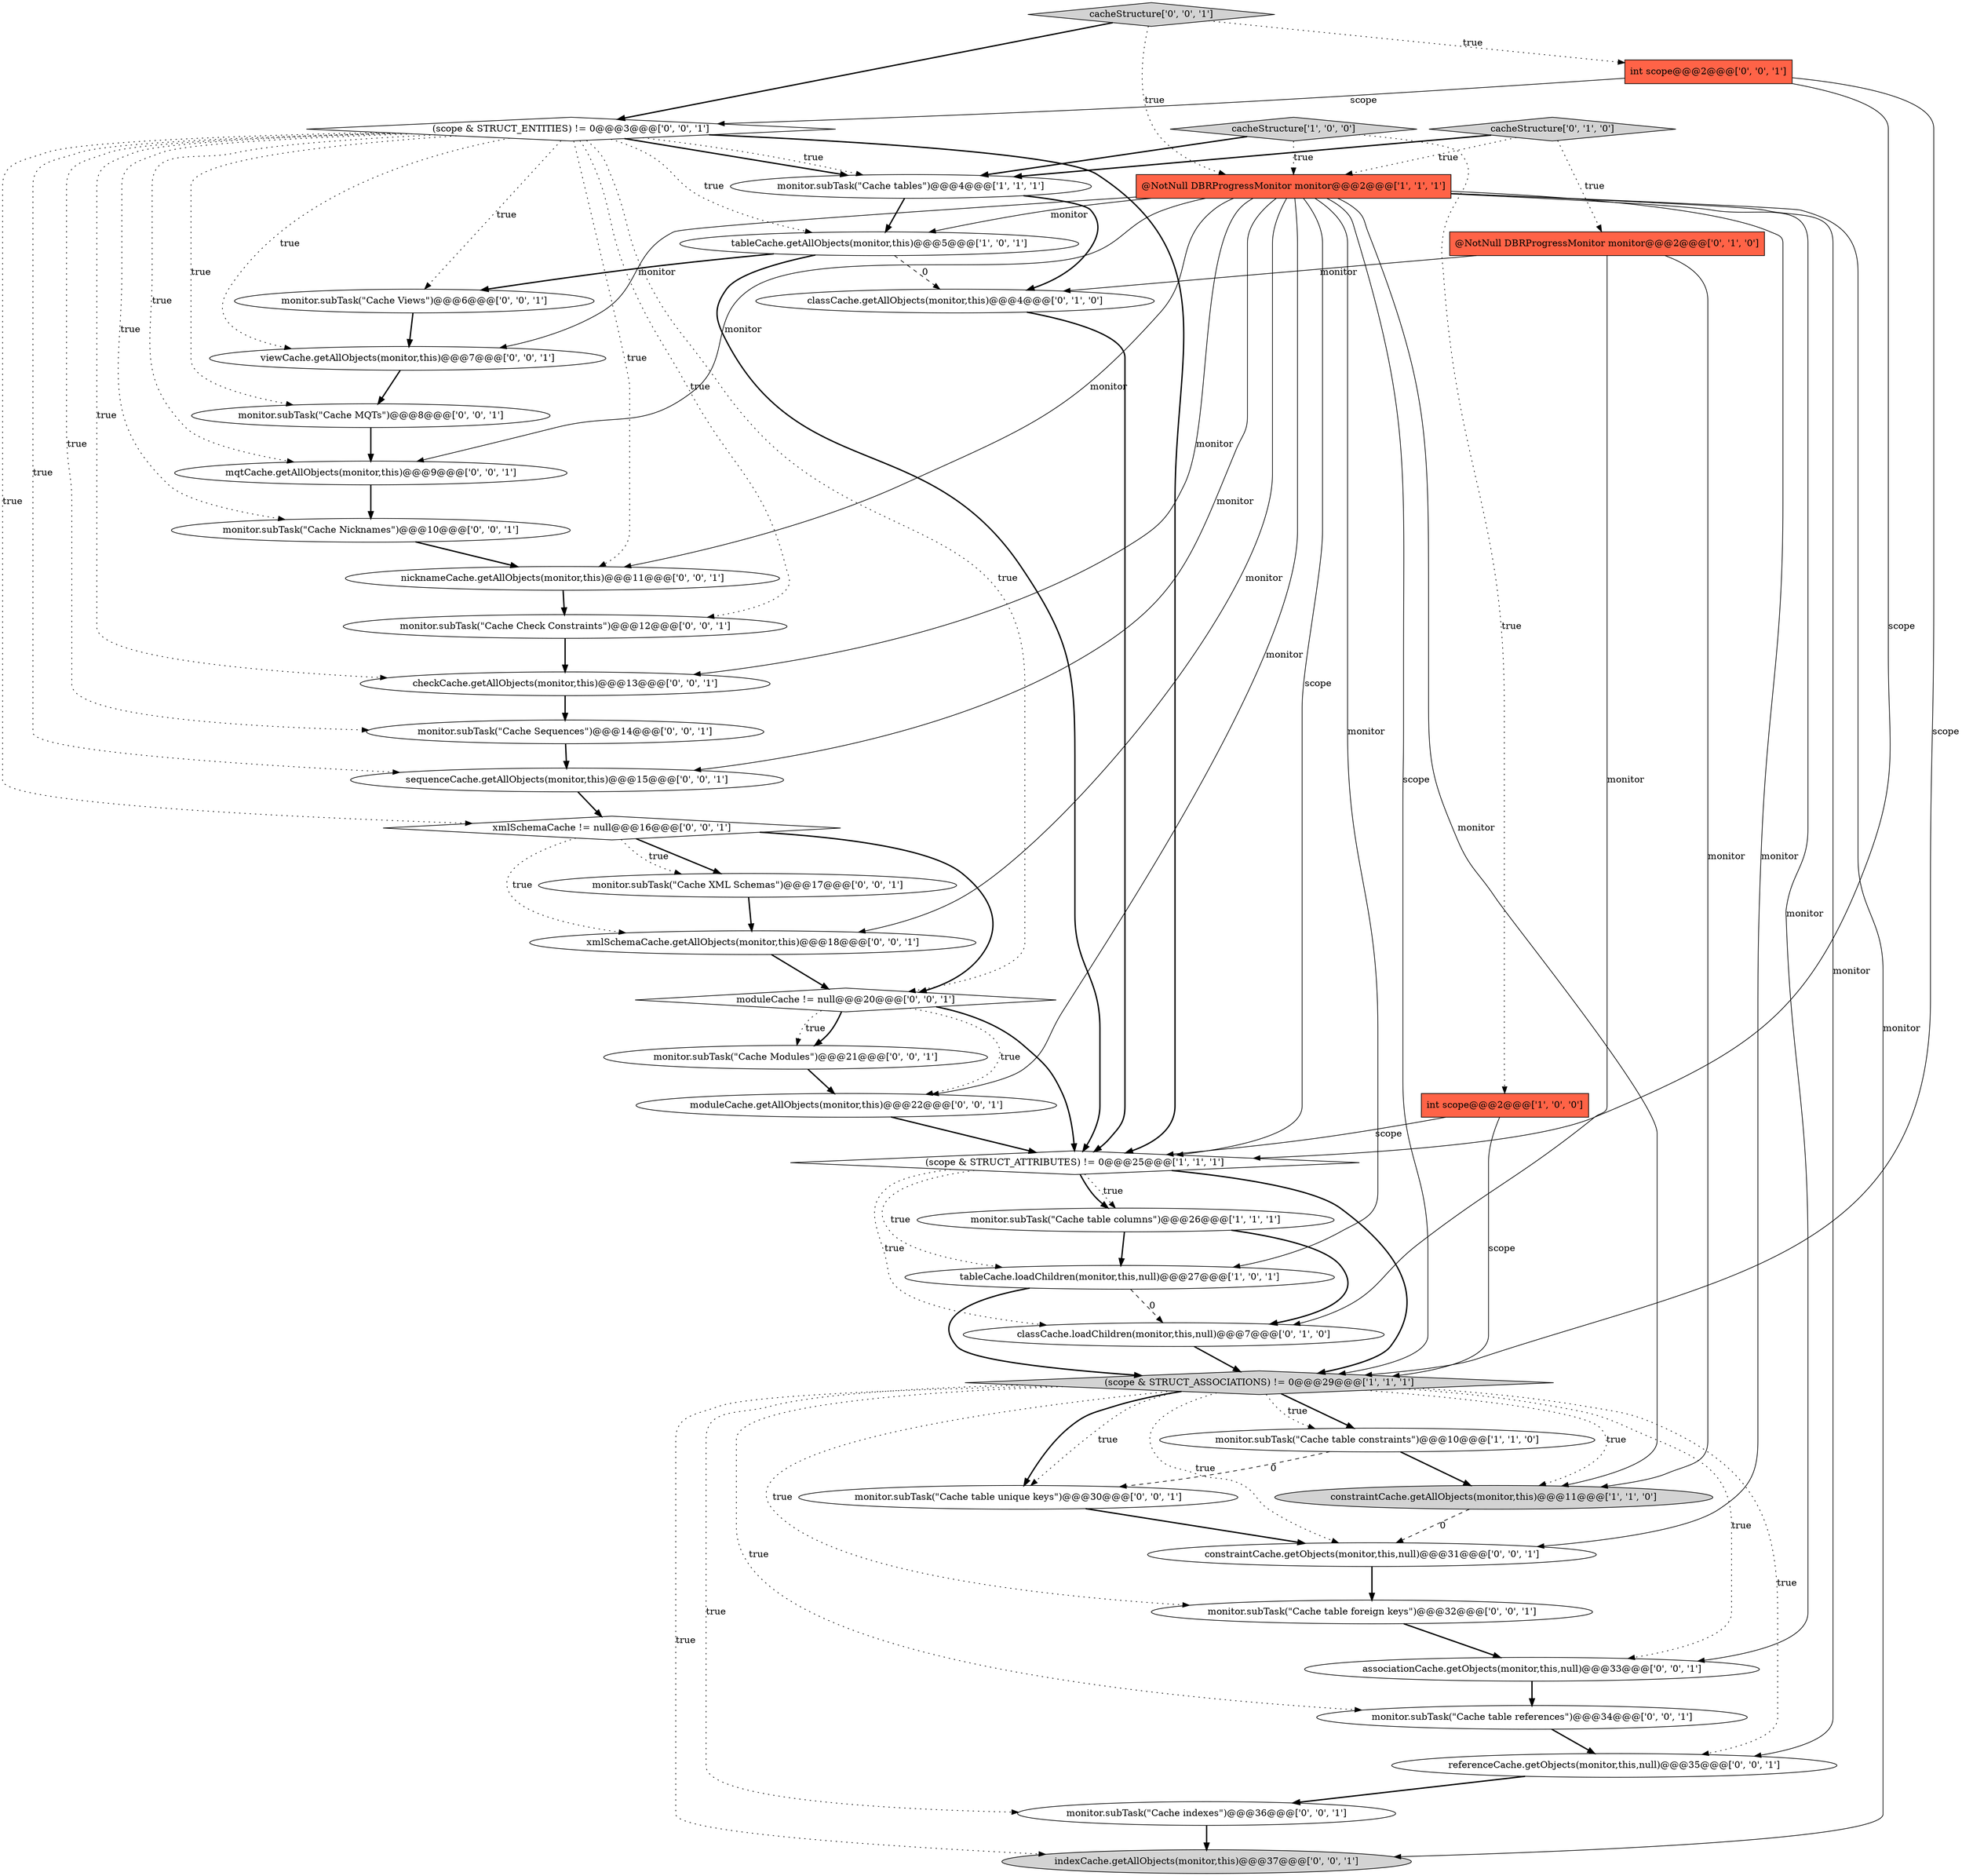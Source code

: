 digraph {
13 [style = filled, label = "cacheStructure['0', '1', '0']", fillcolor = lightgray, shape = diamond image = "AAA0AAABBB2BBB"];
4 [style = filled, label = "tableCache.loadChildren(monitor,this,null)@@@27@@@['1', '0', '1']", fillcolor = white, shape = ellipse image = "AAA0AAABBB1BBB"];
18 [style = filled, label = "moduleCache.getAllObjects(monitor,this)@@@22@@@['0', '0', '1']", fillcolor = white, shape = ellipse image = "AAA0AAABBB3BBB"];
15 [style = filled, label = "monitor.subTask(\"Cache Check Constraints\")@@@12@@@['0', '0', '1']", fillcolor = white, shape = ellipse image = "AAA0AAABBB3BBB"];
26 [style = filled, label = "monitor.subTask(\"Cache table unique keys\")@@@30@@@['0', '0', '1']", fillcolor = white, shape = ellipse image = "AAA0AAABBB3BBB"];
0 [style = filled, label = "(scope & STRUCT_ATTRIBUTES) != 0@@@25@@@['1', '1', '1']", fillcolor = white, shape = diamond image = "AAA0AAABBB1BBB"];
3 [style = filled, label = "int scope@@@2@@@['1', '0', '0']", fillcolor = tomato, shape = box image = "AAA0AAABBB1BBB"];
6 [style = filled, label = "tableCache.getAllObjects(monitor,this)@@@5@@@['1', '0', '1']", fillcolor = white, shape = ellipse image = "AAA0AAABBB1BBB"];
2 [style = filled, label = "monitor.subTask(\"Cache table constraints\")@@@10@@@['1', '1', '0']", fillcolor = white, shape = ellipse image = "AAA0AAABBB1BBB"];
11 [style = filled, label = "classCache.loadChildren(monitor,this,null)@@@7@@@['0', '1', '0']", fillcolor = white, shape = ellipse image = "AAA1AAABBB2BBB"];
19 [style = filled, label = "int scope@@@2@@@['0', '0', '1']", fillcolor = tomato, shape = box image = "AAA0AAABBB3BBB"];
37 [style = filled, label = "cacheStructure['0', '0', '1']", fillcolor = lightgray, shape = diamond image = "AAA0AAABBB3BBB"];
20 [style = filled, label = "monitor.subTask(\"Cache table references\")@@@34@@@['0', '0', '1']", fillcolor = white, shape = ellipse image = "AAA0AAABBB3BBB"];
24 [style = filled, label = "monitor.subTask(\"Cache MQTs\")@@@8@@@['0', '0', '1']", fillcolor = white, shape = ellipse image = "AAA0AAABBB3BBB"];
27 [style = filled, label = "constraintCache.getObjects(monitor,this,null)@@@31@@@['0', '0', '1']", fillcolor = white, shape = ellipse image = "AAA0AAABBB3BBB"];
7 [style = filled, label = "monitor.subTask(\"Cache tables\")@@@4@@@['1', '1', '1']", fillcolor = white, shape = ellipse image = "AAA0AAABBB1BBB"];
35 [style = filled, label = "xmlSchemaCache.getAllObjects(monitor,this)@@@18@@@['0', '0', '1']", fillcolor = white, shape = ellipse image = "AAA0AAABBB3BBB"];
21 [style = filled, label = "viewCache.getAllObjects(monitor,this)@@@7@@@['0', '0', '1']", fillcolor = white, shape = ellipse image = "AAA0AAABBB3BBB"];
38 [style = filled, label = "monitor.subTask(\"Cache table foreign keys\")@@@32@@@['0', '0', '1']", fillcolor = white, shape = ellipse image = "AAA0AAABBB3BBB"];
23 [style = filled, label = "checkCache.getAllObjects(monitor,this)@@@13@@@['0', '0', '1']", fillcolor = white, shape = ellipse image = "AAA0AAABBB3BBB"];
34 [style = filled, label = "monitor.subTask(\"Cache Nicknames\")@@@10@@@['0', '0', '1']", fillcolor = white, shape = ellipse image = "AAA0AAABBB3BBB"];
31 [style = filled, label = "monitor.subTask(\"Cache Sequences\")@@@14@@@['0', '0', '1']", fillcolor = white, shape = ellipse image = "AAA0AAABBB3BBB"];
25 [style = filled, label = "associationCache.getObjects(monitor,this,null)@@@33@@@['0', '0', '1']", fillcolor = white, shape = ellipse image = "AAA0AAABBB3BBB"];
22 [style = filled, label = "nicknameCache.getAllObjects(monitor,this)@@@11@@@['0', '0', '1']", fillcolor = white, shape = ellipse image = "AAA0AAABBB3BBB"];
5 [style = filled, label = "cacheStructure['1', '0', '0']", fillcolor = lightgray, shape = diamond image = "AAA0AAABBB1BBB"];
1 [style = filled, label = "monitor.subTask(\"Cache table columns\")@@@26@@@['1', '1', '1']", fillcolor = white, shape = ellipse image = "AAA0AAABBB1BBB"];
12 [style = filled, label = "@NotNull DBRProgressMonitor monitor@@@2@@@['0', '1', '0']", fillcolor = tomato, shape = box image = "AAA0AAABBB2BBB"];
30 [style = filled, label = "referenceCache.getObjects(monitor,this,null)@@@35@@@['0', '0', '1']", fillcolor = white, shape = ellipse image = "AAA0AAABBB3BBB"];
40 [style = filled, label = "monitor.subTask(\"Cache Views\")@@@6@@@['0', '0', '1']", fillcolor = white, shape = ellipse image = "AAA0AAABBB3BBB"];
17 [style = filled, label = "monitor.subTask(\"Cache XML Schemas\")@@@17@@@['0', '0', '1']", fillcolor = white, shape = ellipse image = "AAA0AAABBB3BBB"];
29 [style = filled, label = "(scope & STRUCT_ENTITIES) != 0@@@3@@@['0', '0', '1']", fillcolor = white, shape = diamond image = "AAA0AAABBB3BBB"];
33 [style = filled, label = "mqtCache.getAllObjects(monitor,this)@@@9@@@['0', '0', '1']", fillcolor = white, shape = ellipse image = "AAA0AAABBB3BBB"];
36 [style = filled, label = "monitor.subTask(\"Cache indexes\")@@@36@@@['0', '0', '1']", fillcolor = white, shape = ellipse image = "AAA0AAABBB3BBB"];
32 [style = filled, label = "moduleCache != null@@@20@@@['0', '0', '1']", fillcolor = white, shape = diamond image = "AAA0AAABBB3BBB"];
41 [style = filled, label = "xmlSchemaCache != null@@@16@@@['0', '0', '1']", fillcolor = white, shape = diamond image = "AAA0AAABBB3BBB"];
16 [style = filled, label = "monitor.subTask(\"Cache Modules\")@@@21@@@['0', '0', '1']", fillcolor = white, shape = ellipse image = "AAA0AAABBB3BBB"];
39 [style = filled, label = "indexCache.getAllObjects(monitor,this)@@@37@@@['0', '0', '1']", fillcolor = lightgray, shape = ellipse image = "AAA0AAABBB3BBB"];
8 [style = filled, label = "(scope & STRUCT_ASSOCIATIONS) != 0@@@29@@@['1', '1', '1']", fillcolor = lightgray, shape = diamond image = "AAA0AAABBB1BBB"];
10 [style = filled, label = "constraintCache.getAllObjects(monitor,this)@@@11@@@['1', '1', '0']", fillcolor = lightgray, shape = ellipse image = "AAA0AAABBB1BBB"];
14 [style = filled, label = "classCache.getAllObjects(monitor,this)@@@4@@@['0', '1', '0']", fillcolor = white, shape = ellipse image = "AAA1AAABBB2BBB"];
9 [style = filled, label = "@NotNull DBRProgressMonitor monitor@@@2@@@['1', '1', '1']", fillcolor = tomato, shape = box image = "AAA0AAABBB1BBB"];
28 [style = filled, label = "sequenceCache.getAllObjects(monitor,this)@@@15@@@['0', '0', '1']", fillcolor = white, shape = ellipse image = "AAA0AAABBB3BBB"];
41->35 [style = dotted, label="true"];
12->11 [style = solid, label="monitor"];
29->32 [style = dotted, label="true"];
24->33 [style = bold, label=""];
5->3 [style = dotted, label="true"];
7->6 [style = bold, label=""];
33->34 [style = bold, label=""];
4->8 [style = bold, label=""];
0->8 [style = bold, label=""];
2->10 [style = bold, label=""];
14->0 [style = bold, label=""];
35->32 [style = bold, label=""];
1->11 [style = bold, label=""];
28->41 [style = bold, label=""];
20->30 [style = bold, label=""];
9->10 [style = solid, label="monitor"];
8->26 [style = dotted, label="true"];
9->4 [style = solid, label="monitor"];
9->8 [style = solid, label="scope"];
29->31 [style = dotted, label="true"];
32->0 [style = bold, label=""];
8->36 [style = dotted, label="true"];
9->22 [style = solid, label="monitor"];
9->0 [style = solid, label="scope"];
13->12 [style = dotted, label="true"];
29->28 [style = dotted, label="true"];
38->25 [style = bold, label=""];
0->1 [style = dotted, label="true"];
9->39 [style = solid, label="monitor"];
8->27 [style = dotted, label="true"];
2->26 [style = dashed, label="0"];
37->9 [style = dotted, label="true"];
8->26 [style = bold, label=""];
5->9 [style = dotted, label="true"];
15->23 [style = bold, label=""];
41->32 [style = bold, label=""];
37->19 [style = dotted, label="true"];
9->25 [style = solid, label="monitor"];
19->0 [style = solid, label="scope"];
8->25 [style = dotted, label="true"];
8->20 [style = dotted, label="true"];
9->33 [style = solid, label="monitor"];
29->41 [style = dotted, label="true"];
7->14 [style = bold, label=""];
9->27 [style = solid, label="monitor"];
8->39 [style = dotted, label="true"];
8->2 [style = bold, label=""];
9->35 [style = solid, label="monitor"];
0->11 [style = dotted, label="true"];
1->4 [style = bold, label=""];
29->7 [style = bold, label=""];
9->21 [style = solid, label="monitor"];
34->22 [style = bold, label=""];
31->28 [style = bold, label=""];
30->36 [style = bold, label=""];
5->7 [style = bold, label=""];
8->10 [style = dotted, label="true"];
29->24 [style = dotted, label="true"];
4->11 [style = dashed, label="0"];
8->38 [style = dotted, label="true"];
3->0 [style = solid, label="scope"];
6->14 [style = dashed, label="0"];
27->38 [style = bold, label=""];
6->0 [style = bold, label=""];
3->8 [style = solid, label="scope"];
8->2 [style = dotted, label="true"];
13->9 [style = dotted, label="true"];
9->23 [style = solid, label="monitor"];
9->18 [style = solid, label="monitor"];
29->34 [style = dotted, label="true"];
23->31 [style = bold, label=""];
37->29 [style = bold, label=""];
12->14 [style = solid, label="monitor"];
29->7 [style = dotted, label="true"];
11->8 [style = bold, label=""];
32->18 [style = dotted, label="true"];
32->16 [style = bold, label=""];
9->30 [style = solid, label="monitor"];
29->21 [style = dotted, label="true"];
41->17 [style = bold, label=""];
17->35 [style = bold, label=""];
13->7 [style = bold, label=""];
29->15 [style = dotted, label="true"];
9->28 [style = solid, label="monitor"];
29->23 [style = dotted, label="true"];
8->30 [style = dotted, label="true"];
16->18 [style = bold, label=""];
25->20 [style = bold, label=""];
41->17 [style = dotted, label="true"];
29->40 [style = dotted, label="true"];
21->24 [style = bold, label=""];
22->15 [style = bold, label=""];
26->27 [style = bold, label=""];
32->16 [style = dotted, label="true"];
0->1 [style = bold, label=""];
40->21 [style = bold, label=""];
9->6 [style = solid, label="monitor"];
29->0 [style = bold, label=""];
12->10 [style = solid, label="monitor"];
10->27 [style = dashed, label="0"];
29->33 [style = dotted, label="true"];
29->6 [style = dotted, label="true"];
29->22 [style = dotted, label="true"];
0->4 [style = dotted, label="true"];
19->8 [style = solid, label="scope"];
36->39 [style = bold, label=""];
19->29 [style = solid, label="scope"];
6->40 [style = bold, label=""];
18->0 [style = bold, label=""];
}
